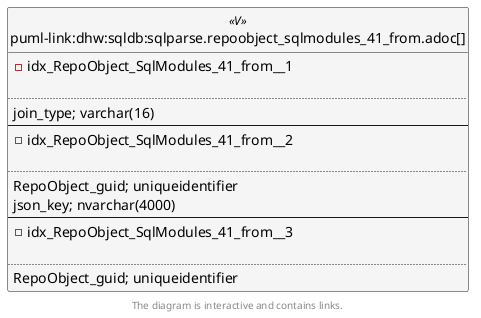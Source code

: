 @startuml
left to right direction
'top to bottom direction
hide circle
'avoide "." issues:
set namespaceSeparator none


skinparam class {
  BackgroundColor White
  BackgroundColor<<FN>> Yellow
  BackgroundColor<<FS>> Yellow
  BackgroundColor<<FT>> LightGray
  BackgroundColor<<IF>> Yellow
  BackgroundColor<<IS>> Yellow
  BackgroundColor<<P>> Aqua
  BackgroundColor<<PC>> Aqua
  BackgroundColor<<SN>> Yellow
  BackgroundColor<<SO>> SlateBlue
  BackgroundColor<<TF>> LightGray
  BackgroundColor<<TR>> Tomato
  BackgroundColor<<U>> White
  BackgroundColor<<V>> WhiteSmoke
  BackgroundColor<<X>> Aqua
  BackgroundColor<<external>> AliceBlue
}


entity "puml-link:dhw:sqldb:sqlparse.repoobject_sqlmodules_41_from.adoc[]" as sqlparse.RepoObject_SqlModules_41_from << V >> {
- idx_RepoObject_SqlModules_41_from__1

..
join_type; varchar(16)
--
- idx_RepoObject_SqlModules_41_from__2

..
RepoObject_guid; uniqueidentifier
json_key; nvarchar(4000)
--
- idx_RepoObject_SqlModules_41_from__3

..
RepoObject_guid; uniqueidentifier
}

footer The diagram is interactive and contains links.
@enduml

